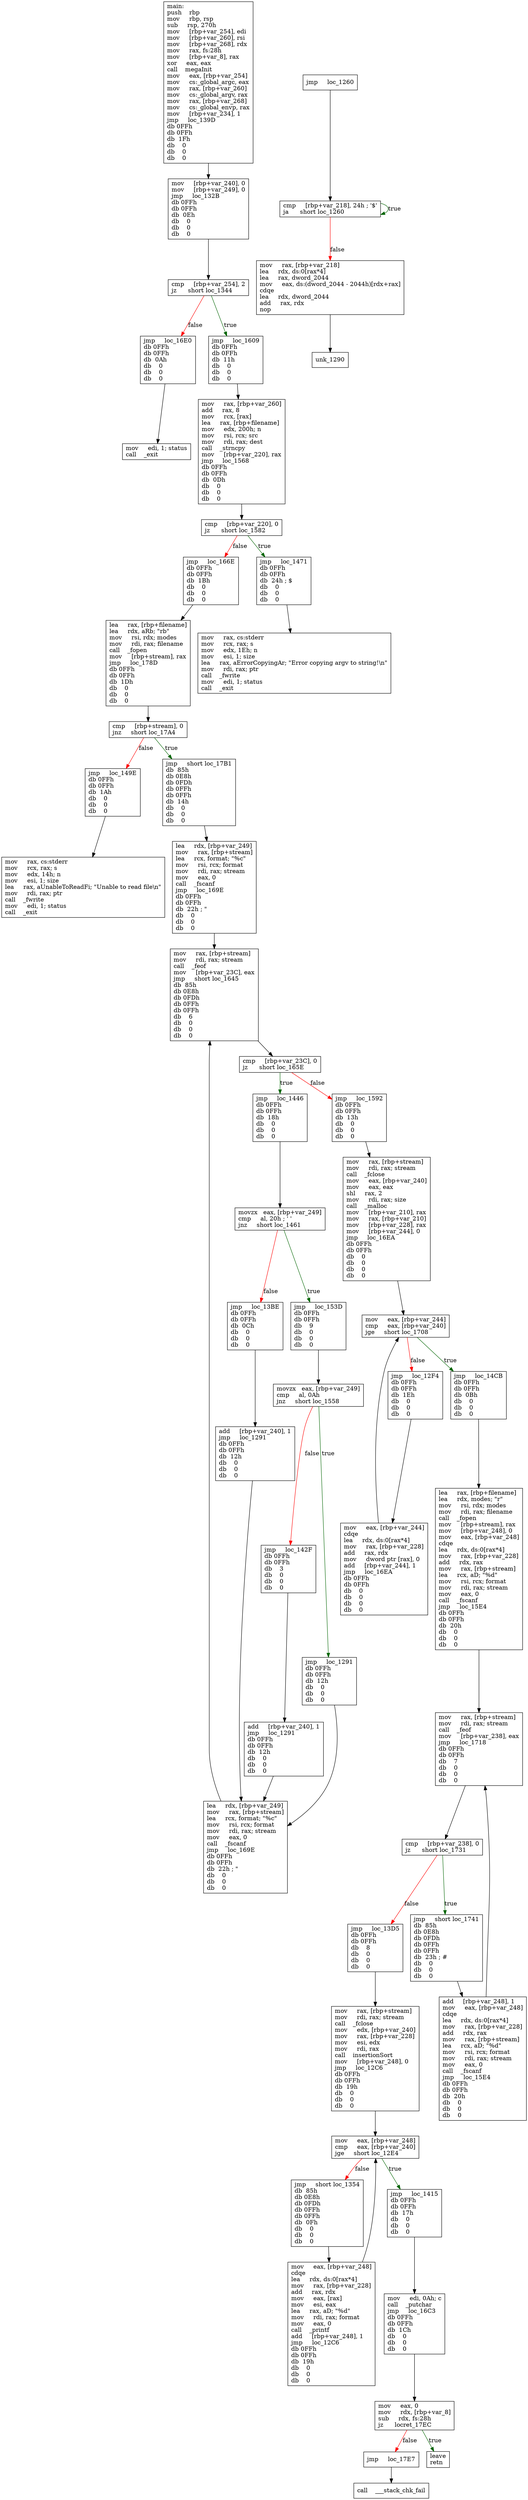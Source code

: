 digraph "main" {
	graph [
	];
	node [
		shape = "box"
	];
	edge [
	];
	"0" [
		label = "main:\lpush    rbp\lmov     rbp, rsp\lsub     rsp, 270h\lmov     [rbp+var_254], edi\lmov     [rbp+var_260], rsi\lmov     [rbp+var_268], rdx\lmov     rax, fs:28h\lmov     [rbp+var_8], rax\lxor     eax, eax\lcall    megaInit\lmov     eax, [rbp+var_254]\lmov     cs:_global_argc, eax\lmov     rax, [rbp+var_260]\lmov     cs:_global_argv, rax\lmov     rax, [rbp+var_268]\lmov     cs:_global_envp, rax\lmov     [rbp+var_234], 1\ljmp     loc_139D\ldb 0FFh\ldb 0FFh\ldb  1Fh\ldb    0\ldb    0\ldb    0\l"
	];
	"1" [
		label = "cmp     [rbp+var_218], 24h ; '$'\lja      short loc_1260\l"
	];
	"2" [
		label = "mov     rax, [rbp+var_218]\llea     rdx, ds:0[rax*4]\llea     rax, dword_2044\lmov     eax, ds:(dword_2044 - 2044h)[rdx+rax]\lcdqe\llea     rdx, dword_2044\ladd     rax, rdx\lnop\l"
	];
	"3" [
		label = "lea     rdx, [rbp+var_249]\lmov     rax, [rbp+stream]\llea     rcx, format; \"%c\"\lmov     rsi, rcx; format\lmov     rdi, rax; stream\lmov     eax, 0\lcall    _fscanf\ljmp     loc_169E\ldb 0FFh\ldb 0FFh\ldb  22h ; \"\ldb    0\ldb    0\ldb    0\l"
	];
	"4" [
		label = "mov     eax, [rbp+var_248]\lcmp     eax, [rbp+var_240]\ljge     short loc_12E4\l"
	];
	"5" [
		label = "jmp     short loc_1354\ldb  85h\ldb 0E8h\ldb 0FDh\ldb 0FFh\ldb 0FFh\ldb  0Fh\ldb    0\ldb    0\ldb    0\l"
	];
	"6" [
		label = "jmp     loc_1415\ldb 0FFh\ldb 0FFh\ldb  17h\ldb    0\ldb    0\ldb    0\l"
	];
	"7" [
		label = "mov     eax, [rbp+var_244]\lcdqe\llea     rdx, ds:0[rax*4]\lmov     rax, [rbp+var_228]\ladd     rax, rdx\lmov     dword ptr [rax], 0\ladd     [rbp+var_244], 1\ljmp     loc_16EA\ldb 0FFh\ldb 0FFh\ldb    0\ldb    0\ldb    0\ldb    0\l"
	];
	"8" [
		label = "cmp     [rbp+var_254], 2\ljz      short loc_1344\l"
	];
	"9" [
		label = "jmp     loc_16E0\ldb 0FFh\ldb 0FFh\ldb  0Ah\ldb    0\ldb    0\ldb    0\l"
	];
	"10" [
		label = "jmp     loc_1609\ldb 0FFh\ldb 0FFh\ldb  11h\ldb    0\ldb    0\ldb    0\l"
	];
	"11" [
		label = "mov     eax, [rbp+var_248]\lcdqe\llea     rdx, ds:0[rax*4]\lmov     rax, [rbp+var_228]\ladd     rax, rdx\lmov     eax, [rax]\lmov     esi, eax\llea     rax, aD; \"%d\"\lmov     rdi, rax; format\lmov     eax, 0\lcall    _printf\ladd     [rbp+var_248], 1\ljmp     loc_12C6\ldb 0FFh\ldb 0FFh\ldb  19h\ldb    0\ldb    0\ldb    0\l"
	];
	"12" [
		label = "mov     [rbp+var_240], 0\lmov     [rbp+var_249], 0\ljmp     loc_132B\ldb 0FFh\ldb 0FFh\ldb  0Eh\ldb    0\ldb    0\ldb    0\l"
	];
	"13" [
		label = "add     [rbp+var_240], 1\ljmp     loc_1291\ldb 0FFh\ldb 0FFh\ldb  12h\ldb    0\ldb    0\ldb    0\l"
	];
	"14" [
		label = "mov     rax, [rbp+stream]\lmov     rdi, rax; stream\lcall    _fclose\lmov     edx, [rbp+var_240]\lmov     rax, [rbp+var_228]\lmov     esi, edx\lmov     rdi, rax\lcall    insertionSort\lmov     [rbp+var_248], 0\ljmp     loc_12C6\ldb 0FFh\ldb 0FFh\ldb  19h\ldb    0\ldb    0\ldb    0\l"
	];
	"15" [
		label = "mov     edi, 0Ah; c\lcall    _putchar\ljmp     loc_16C3\ldb 0FFh\ldb 0FFh\ldb  1Ch\ldb    0\ldb    0\ldb    0\l"
	];
	"16" [
		label = "add     [rbp+var_240], 1\ljmp     loc_1291\ldb 0FFh\ldb 0FFh\ldb  12h\ldb    0\ldb    0\ldb    0\l"
	];
	"17" [
		label = "movzx   eax, [rbp+var_249]\lcmp     al, 20h ; ' '\ljnz     short loc_1461\l"
	];
	"18" [
		label = "jmp     loc_13BE\ldb 0FFh\ldb 0FFh\ldb  0Ch\ldb    0\ldb    0\ldb    0\l"
	];
	"19" [
		label = "jmp     loc_153D\ldb 0FFh\ldb 0FFh\ldb    9\ldb    0\ldb    0\ldb    0\l"
	];
	"20" [
		label = "mov     rax, cs:stderr\lmov     rcx, rax; s\lmov     edx, 1Eh; n\lmov     esi, 1; size\llea     rax, aErrorCopyingAr; \"Error copying argv to string!\\n\"\lmov     rdi, rax; ptr\lcall    _fwrite\lmov     edi, 1; status\lcall    _exit\l"
	];
	"21" [
		label = "mov     rax, cs:stderr\lmov     rcx, rax; s\lmov     edx, 14h; n\lmov     esi, 1; size\llea     rax, aUnableToReadFi; \"Unable to read file\\n\"\lmov     rdi, rax; ptr\lcall    _fwrite\lmov     edi, 1; status\lcall    _exit\l"
	];
	"22" [
		label = "lea     rax, [rbp+filename]\llea     rdx, modes; \"r\"\lmov     rsi, rdx; modes\lmov     rdi, rax; filename\lcall    _fopen\lmov     [rbp+stream], rax\lmov     [rbp+var_248], 0\lmov     eax, [rbp+var_248]\lcdqe\llea     rdx, ds:0[rax*4]\lmov     rax, [rbp+var_228]\ladd     rdx, rax\lmov     rax, [rbp+stream]\llea     rcx, aD; \"%d\"\lmov     rsi, rcx; format\lmov     rdi, rax; stream\lmov     eax, 0\lcall    _fscanf\ljmp     loc_15E4\ldb 0FFh\ldb 0FFh\ldb  20h\ldb    0\ldb    0\ldb    0\l"
	];
	"23" [
		label = "movzx   eax, [rbp+var_249]\lcmp     al, 0Ah\ljnz     short loc_1558\l"
	];
	"24" [
		label = "jmp     loc_142F\ldb 0FFh\ldb 0FFh\ldb    3\ldb    0\ldb    0\ldb    0\l"
	];
	"25" [
		label = "jmp     loc_1291\ldb 0FFh\ldb 0FFh\ldb  12h\ldb    0\ldb    0\ldb    0\l"
	];
	"26" [
		label = "cmp     [rbp+var_220], 0\ljz      short loc_1582\l"
	];
	"27" [
		label = "jmp     loc_166E\ldb 0FFh\ldb 0FFh\ldb  1Bh\ldb    0\ldb    0\ldb    0\l"
	];
	"28" [
		label = "jmp     loc_1471\ldb 0FFh\ldb 0FFh\ldb  24h ; $\ldb    0\ldb    0\ldb    0\l"
	];
	"29" [
		label = "mov     rax, [rbp+stream]\lmov     rdi, rax; stream\lcall    _fclose\lmov     eax, [rbp+var_240]\lmov     eax, eax\lshl     rax, 2\lmov     rdi, rax; size\lcall    _malloc\lmov     [rbp+var_210], rax\lmov     rax, [rbp+var_210]\lmov     [rbp+var_228], rax\lmov     [rbp+var_244], 0\ljmp     loc_16EA\ldb 0FFh\ldb 0FFh\ldb    0\ldb    0\ldb    0\ldb    0\l"
	];
	"30" [
		label = "mov     rax, [rbp+stream]\lmov     rdi, rax; stream\lcall    _feof\lmov     [rbp+var_238], eax\ljmp     loc_1718\ldb 0FFh\ldb 0FFh\ldb    7\ldb    0\ldb    0\ldb    0\l"
	];
	"31" [
		label = "mov     rax, [rbp+var_260]\ladd     rax, 8\lmov     rcx, [rax]\llea     rax, [rbp+filename]\lmov     edx, 200h; n\lmov     rsi, rcx; src\lmov     rdi, rax; dest\lcall    _strncpy\lmov     [rbp+var_220], rax\ljmp     loc_1568\ldb 0FFh\ldb 0FFh\ldb  0Dh\ldb    0\ldb    0\ldb    0\l"
	];
	"32" [
		label = "cmp     [rbp+var_23C], 0\ljz      short loc_165E\l"
	];
	"33" [
		label = "jmp     loc_1592\ldb 0FFh\ldb 0FFh\ldb  13h\ldb    0\ldb    0\ldb    0\l"
	];
	"34" [
		label = "jmp     loc_1446\ldb 0FFh\ldb 0FFh\ldb  18h\ldb    0\ldb    0\ldb    0\l"
	];
	"35" [
		label = "lea     rax, [rbp+filename]\llea     rdx, aRb; \"rb\"\lmov     rsi, rdx; modes\lmov     rdi, rax; filename\lcall    _fopen\lmov     [rbp+stream], rax\ljmp     loc_178D\ldb 0FFh\ldb 0FFh\ldb  1Dh\ldb    0\ldb    0\ldb    0\l"
	];
	"36" [
		label = "mov     rax, [rbp+stream]\lmov     rdi, rax; stream\lcall    _feof\lmov     [rbp+var_23C], eax\ljmp     short loc_1645\ldb  85h\ldb 0E8h\ldb 0FDh\ldb 0FFh\ldb 0FFh\ldb    6\ldb    0\ldb    0\ldb    0\l"
	];
	"37" [
		label = "mov     eax, 0\lmov     rdx, [rbp+var_8]\lsub     rdx, fs:28h\ljz      locret_17EC\l"
	];
	"38" [
		label = "jmp     loc_17E7\l"
	];
	"39" [
		label = "mov     edi, 1; status\lcall    _exit\l"
	];
	"40" [
		label = "mov     eax, [rbp+var_244]\lcmp     eax, [rbp+var_240]\ljge     short loc_1708\l"
	];
	"41" [
		label = "jmp     loc_12F4\ldb 0FFh\ldb 0FFh\ldb  1Eh\ldb    0\ldb    0\ldb    0\l"
	];
	"42" [
		label = "jmp     loc_14CB\ldb 0FFh\ldb 0FFh\ldb  0Bh\ldb    0\ldb    0\ldb    0\l"
	];
	"43" [
		label = "cmp     [rbp+var_238], 0\ljz      short loc_1731\l"
	];
	"44" [
		label = "jmp     loc_13D5\ldb 0FFh\ldb 0FFh\ldb    8\ldb    0\ldb    0\ldb    0\l"
	];
	"45" [
		label = "jmp     short loc_1741\ldb  85h\ldb 0E8h\ldb 0FDh\ldb 0FFh\ldb 0FFh\ldb  23h ; #\ldb    0\ldb    0\ldb    0\l"
	];
	"46" [
		label = "add     [rbp+var_248], 1\lmov     eax, [rbp+var_248]\lcdqe\llea     rdx, ds:0[rax*4]\lmov     rax, [rbp+var_228]\ladd     rdx, rax\lmov     rax, [rbp+stream]\llea     rcx, aD; \"%d\"\lmov     rsi, rcx; format\lmov     rdi, rax; stream\lmov     eax, 0\lcall    _fscanf\ljmp     loc_15E4\ldb 0FFh\ldb 0FFh\ldb  20h\ldb    0\ldb    0\ldb    0\l"
	];
	"47" [
		label = "cmp     [rbp+stream], 0\ljnz     short loc_17A4\l"
	];
	"48" [
		label = "jmp     loc_149E\ldb 0FFh\ldb 0FFh\ldb  1Ah\ldb    0\ldb    0\ldb    0\l"
	];
	"49" [
		label = "jmp     short loc_17B1\ldb  85h\ldb 0E8h\ldb 0FDh\ldb 0FFh\ldb 0FFh\ldb  14h\ldb    0\ldb    0\ldb    0\l"
	];
	"50" [
		label = "lea     rdx, [rbp+var_249]\lmov     rax, [rbp+stream]\llea     rcx, format; \"%c\"\lmov     rsi, rcx; format\lmov     rdi, rax; stream\lmov     eax, 0\lcall    _fscanf\ljmp     loc_169E\ldb 0FFh\ldb 0FFh\ldb  22h ; \"\ldb    0\ldb    0\ldb    0\l"
	];
	"51" [
		label = "jmp     loc_1260\l"
	];
	"52" [
		label = "call    ___stack_chk_fail\l"
	];
	"53" [
		label = "leave\lretn\l"
	];
	"54" [
		label = "unk_1290\l"
	];
// node 0
	"0" -> "12" [ ];
// node 1
	"1" -> "2" [ label = "false", color = red ];
	"1" -> "1" [ label = "true", color = darkgreen ];
// node 2
	"2" -> "54" [ ];
// node 3
	"3" -> "36" [ ];
// node 4
	"4" -> "5" [ label = "false", color = red ];
	"4" -> "6" [ label = "true", color = darkgreen ];
// node 5
	"5" -> "11" [ ];
// node 6
	"6" -> "15" [ ];
// node 7
	"7" -> "40" [ ];
// node 8
	"8" -> "9" [ label = "false", color = red ];
	"8" -> "10" [ label = "true", color = darkgreen ];
// node 9
	"9" -> "39" [ ];
// node 10
	"10" -> "31" [ ];
// node 11
	"11" -> "4" [ ];
// node 12
	"12" -> "8" [ ];
// node 13
	"13" -> "3" [ ];
// node 14
	"14" -> "4" [ ];
// node 15
	"15" -> "37" [ ];
// node 16
	"16" -> "3" [ ];
// node 17
	"17" -> "18" [ label = "false", color = red ];
	"17" -> "19" [ label = "true", color = darkgreen ];
// node 18
	"18" -> "13" [ ];
// node 19
	"19" -> "23" [ ];
// node 20
// node 21
// node 22
	"22" -> "30" [ ];
// node 23
	"23" -> "24" [ label = "false", color = red ];
	"23" -> "25" [ label = "true", color = darkgreen ];
// node 24
	"24" -> "16" [ ];
// node 25
	"25" -> "3" [ ];
// node 26
	"26" -> "27" [ label = "false", color = red ];
	"26" -> "28" [ label = "true", color = darkgreen ];
// node 27
	"27" -> "35" [ ];
// node 28
	"28" -> "20" [ ];
// node 29
	"29" -> "40" [ ];
// node 30
	"30" -> "43" [ ];
// node 31
	"31" -> "26" [ ];
// node 32
	"32" -> "33" [ label = "false", color = red ];
	"32" -> "34" [ label = "true", color = darkgreen ];
// node 33
	"33" -> "29" [ ];
// node 34
	"34" -> "17" [ ];
// node 35
	"35" -> "47" [ ];
// node 36
	"36" -> "32" [ ];
// node 37
	"37" -> "38" [ label = "false", color = red ];
	"37" -> "53" [ label = "true", color = darkgreen ];
// node 38
	"38" -> "52" [ ];
// node 39
// node 40
	"40" -> "41" [ label = "false", color = red ];
	"40" -> "42" [ label = "true", color = darkgreen ];
// node 41
	"41" -> "7" [ ];
// node 42
	"42" -> "22" [ ];
// node 43
	"43" -> "44" [ label = "false", color = red ];
	"43" -> "45" [ label = "true", color = darkgreen ];
// node 44
	"44" -> "14" [ ];
// node 45
	"45" -> "46" [ ];
// node 46
	"46" -> "30" [ ];
// node 47
	"47" -> "48" [ label = "false", color = red ];
	"47" -> "49" [ label = "true", color = darkgreen ];
// node 48
	"48" -> "21" [ ];
// node 49
	"49" -> "50" [ ];
// node 50
	"50" -> "36" [ ];
// node 51
	"51" -> "1" [ ];
// node 52
// node 53
// node 54
}
